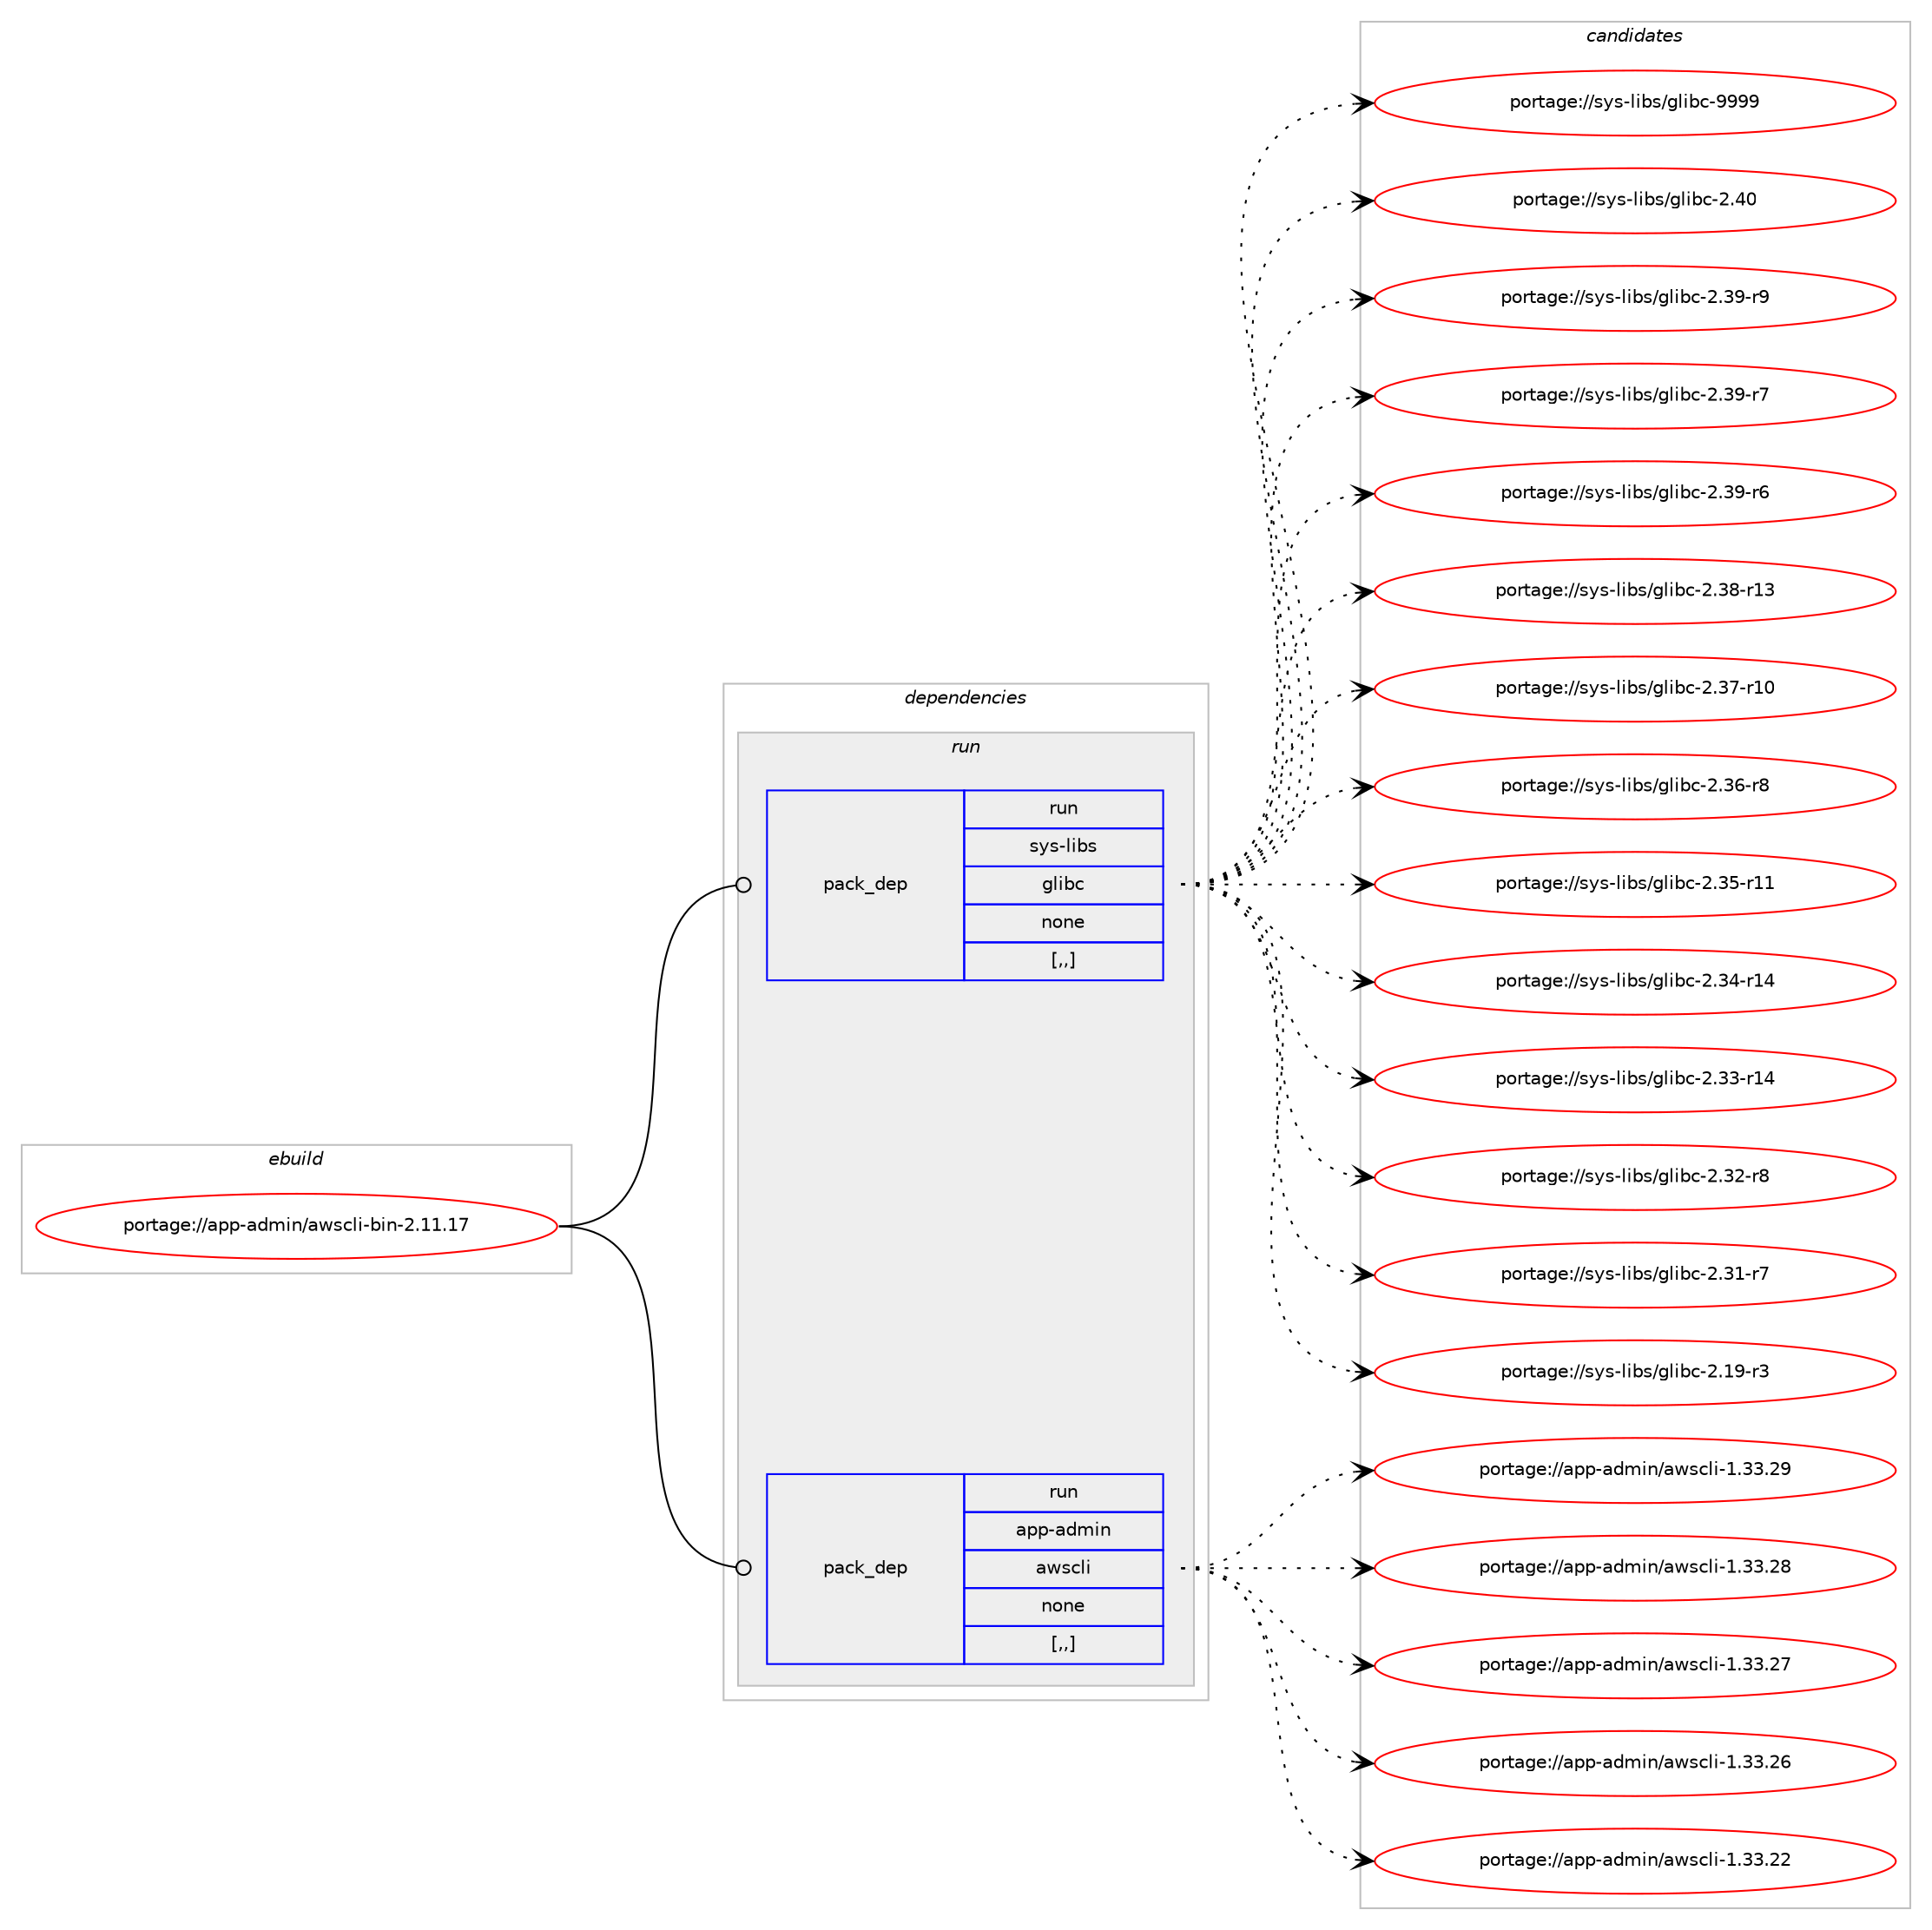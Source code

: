 digraph prolog {

# *************
# Graph options
# *************

newrank=true;
concentrate=true;
compound=true;
graph [rankdir=LR,fontname=Helvetica,fontsize=10,ranksep=1.5];#, ranksep=2.5, nodesep=0.2];
edge  [arrowhead=vee];
node  [fontname=Helvetica,fontsize=10];

# **********
# The ebuild
# **********

subgraph cluster_leftcol {
color=gray;
label=<<i>ebuild</i>>;
id [label="portage://app-admin/awscli-bin-2.11.17", color=red, width=4, href="../app-admin/awscli-bin-2.11.17.svg"];
}

# ****************
# The dependencies
# ****************

subgraph cluster_midcol {
color=gray;
label=<<i>dependencies</i>>;
subgraph cluster_compile {
fillcolor="#eeeeee";
style=filled;
label=<<i>compile</i>>;
}
subgraph cluster_compileandrun {
fillcolor="#eeeeee";
style=filled;
label=<<i>compile and run</i>>;
}
subgraph cluster_run {
fillcolor="#eeeeee";
style=filled;
label=<<i>run</i>>;
subgraph pack1350 {
dependency1651 [label=<<TABLE BORDER="0" CELLBORDER="1" CELLSPACING="0" CELLPADDING="4" WIDTH="220"><TR><TD ROWSPAN="6" CELLPADDING="30">pack_dep</TD></TR><TR><TD WIDTH="110">run</TD></TR><TR><TD>sys-libs</TD></TR><TR><TD>glibc</TD></TR><TR><TD>none</TD></TR><TR><TD>[,,]</TD></TR></TABLE>>, shape=none, color=blue];
}
id:e -> dependency1651:w [weight=20,style="solid",arrowhead="odot"];
subgraph pack1351 {
dependency1652 [label=<<TABLE BORDER="0" CELLBORDER="1" CELLSPACING="0" CELLPADDING="4" WIDTH="220"><TR><TD ROWSPAN="6" CELLPADDING="30">pack_dep</TD></TR><TR><TD WIDTH="110">run</TD></TR><TR><TD>app-admin</TD></TR><TR><TD>awscli</TD></TR><TR><TD>none</TD></TR><TR><TD>[,,]</TD></TR></TABLE>>, shape=none, color=blue];
}
id:e -> dependency1652:w [weight=20,style="solid",arrowhead="odot"];
}
}

# **************
# The candidates
# **************

subgraph cluster_choices {
rank=same;
color=gray;
label=<<i>candidates</i>>;

subgraph choice1350 {
color=black;
nodesep=1;
choice11512111545108105981154710310810598994557575757 [label="portage://sys-libs/glibc-9999", color=red, width=4,href="../sys-libs/glibc-9999.svg"];
choice11512111545108105981154710310810598994550465248 [label="portage://sys-libs/glibc-2.40", color=red, width=4,href="../sys-libs/glibc-2.40.svg"];
choice115121115451081059811547103108105989945504651574511457 [label="portage://sys-libs/glibc-2.39-r9", color=red, width=4,href="../sys-libs/glibc-2.39-r9.svg"];
choice115121115451081059811547103108105989945504651574511455 [label="portage://sys-libs/glibc-2.39-r7", color=red, width=4,href="../sys-libs/glibc-2.39-r7.svg"];
choice115121115451081059811547103108105989945504651574511454 [label="portage://sys-libs/glibc-2.39-r6", color=red, width=4,href="../sys-libs/glibc-2.39-r6.svg"];
choice11512111545108105981154710310810598994550465156451144951 [label="portage://sys-libs/glibc-2.38-r13", color=red, width=4,href="../sys-libs/glibc-2.38-r13.svg"];
choice11512111545108105981154710310810598994550465155451144948 [label="portage://sys-libs/glibc-2.37-r10", color=red, width=4,href="../sys-libs/glibc-2.37-r10.svg"];
choice115121115451081059811547103108105989945504651544511456 [label="portage://sys-libs/glibc-2.36-r8", color=red, width=4,href="../sys-libs/glibc-2.36-r8.svg"];
choice11512111545108105981154710310810598994550465153451144949 [label="portage://sys-libs/glibc-2.35-r11", color=red, width=4,href="../sys-libs/glibc-2.35-r11.svg"];
choice11512111545108105981154710310810598994550465152451144952 [label="portage://sys-libs/glibc-2.34-r14", color=red, width=4,href="../sys-libs/glibc-2.34-r14.svg"];
choice11512111545108105981154710310810598994550465151451144952 [label="portage://sys-libs/glibc-2.33-r14", color=red, width=4,href="../sys-libs/glibc-2.33-r14.svg"];
choice115121115451081059811547103108105989945504651504511456 [label="portage://sys-libs/glibc-2.32-r8", color=red, width=4,href="../sys-libs/glibc-2.32-r8.svg"];
choice115121115451081059811547103108105989945504651494511455 [label="portage://sys-libs/glibc-2.31-r7", color=red, width=4,href="../sys-libs/glibc-2.31-r7.svg"];
choice115121115451081059811547103108105989945504649574511451 [label="portage://sys-libs/glibc-2.19-r3", color=red, width=4,href="../sys-libs/glibc-2.19-r3.svg"];
dependency1651:e -> choice11512111545108105981154710310810598994557575757:w [style=dotted,weight="100"];
dependency1651:e -> choice11512111545108105981154710310810598994550465248:w [style=dotted,weight="100"];
dependency1651:e -> choice115121115451081059811547103108105989945504651574511457:w [style=dotted,weight="100"];
dependency1651:e -> choice115121115451081059811547103108105989945504651574511455:w [style=dotted,weight="100"];
dependency1651:e -> choice115121115451081059811547103108105989945504651574511454:w [style=dotted,weight="100"];
dependency1651:e -> choice11512111545108105981154710310810598994550465156451144951:w [style=dotted,weight="100"];
dependency1651:e -> choice11512111545108105981154710310810598994550465155451144948:w [style=dotted,weight="100"];
dependency1651:e -> choice115121115451081059811547103108105989945504651544511456:w [style=dotted,weight="100"];
dependency1651:e -> choice11512111545108105981154710310810598994550465153451144949:w [style=dotted,weight="100"];
dependency1651:e -> choice11512111545108105981154710310810598994550465152451144952:w [style=dotted,weight="100"];
dependency1651:e -> choice11512111545108105981154710310810598994550465151451144952:w [style=dotted,weight="100"];
dependency1651:e -> choice115121115451081059811547103108105989945504651504511456:w [style=dotted,weight="100"];
dependency1651:e -> choice115121115451081059811547103108105989945504651494511455:w [style=dotted,weight="100"];
dependency1651:e -> choice115121115451081059811547103108105989945504649574511451:w [style=dotted,weight="100"];
}
subgraph choice1351 {
color=black;
nodesep=1;
choice9711211245971001091051104797119115991081054549465151465057 [label="portage://app-admin/awscli-1.33.29", color=red, width=4,href="../app-admin/awscli-1.33.29.svg"];
choice9711211245971001091051104797119115991081054549465151465056 [label="portage://app-admin/awscli-1.33.28", color=red, width=4,href="../app-admin/awscli-1.33.28.svg"];
choice9711211245971001091051104797119115991081054549465151465055 [label="portage://app-admin/awscli-1.33.27", color=red, width=4,href="../app-admin/awscli-1.33.27.svg"];
choice9711211245971001091051104797119115991081054549465151465054 [label="portage://app-admin/awscli-1.33.26", color=red, width=4,href="../app-admin/awscli-1.33.26.svg"];
choice9711211245971001091051104797119115991081054549465151465050 [label="portage://app-admin/awscli-1.33.22", color=red, width=4,href="../app-admin/awscli-1.33.22.svg"];
dependency1652:e -> choice9711211245971001091051104797119115991081054549465151465057:w [style=dotted,weight="100"];
dependency1652:e -> choice9711211245971001091051104797119115991081054549465151465056:w [style=dotted,weight="100"];
dependency1652:e -> choice9711211245971001091051104797119115991081054549465151465055:w [style=dotted,weight="100"];
dependency1652:e -> choice9711211245971001091051104797119115991081054549465151465054:w [style=dotted,weight="100"];
dependency1652:e -> choice9711211245971001091051104797119115991081054549465151465050:w [style=dotted,weight="100"];
}
}

}
